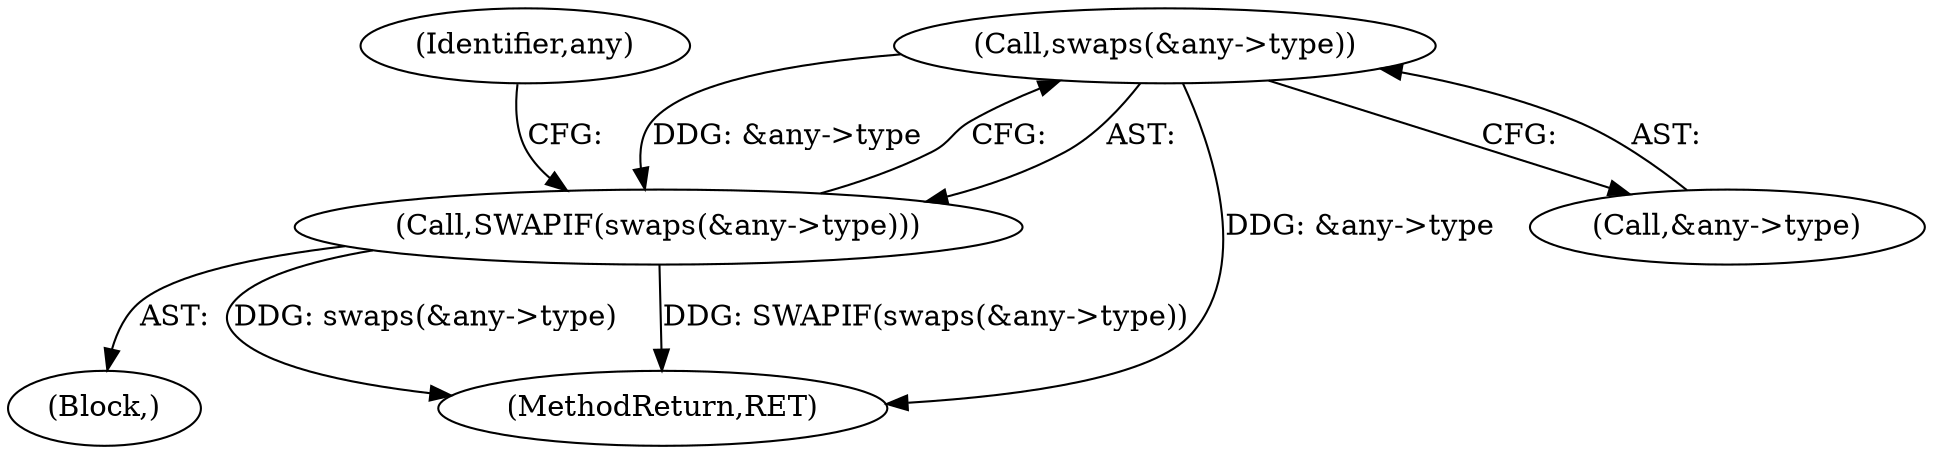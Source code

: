 digraph "0_xserver_859b08d523307eebde7724fd1a0789c44813e821@pointer" {
"1000162" [label="(Call,swaps(&any->type))"];
"1000161" [label="(Call,SWAPIF(swaps(&any->type)))"];
"1000162" [label="(Call,swaps(&any->type))"];
"1000232" [label="(MethodReturn,RET)"];
"1000150" [label="(Block,)"];
"1000161" [label="(Call,SWAPIF(swaps(&any->type)))"];
"1000163" [label="(Call,&any->type)"];
"1000171" [label="(Identifier,any)"];
"1000162" -> "1000161"  [label="AST: "];
"1000162" -> "1000163"  [label="CFG: "];
"1000163" -> "1000162"  [label="AST: "];
"1000161" -> "1000162"  [label="CFG: "];
"1000162" -> "1000232"  [label="DDG: &any->type"];
"1000162" -> "1000161"  [label="DDG: &any->type"];
"1000161" -> "1000150"  [label="AST: "];
"1000171" -> "1000161"  [label="CFG: "];
"1000161" -> "1000232"  [label="DDG: swaps(&any->type)"];
"1000161" -> "1000232"  [label="DDG: SWAPIF(swaps(&any->type))"];
}
